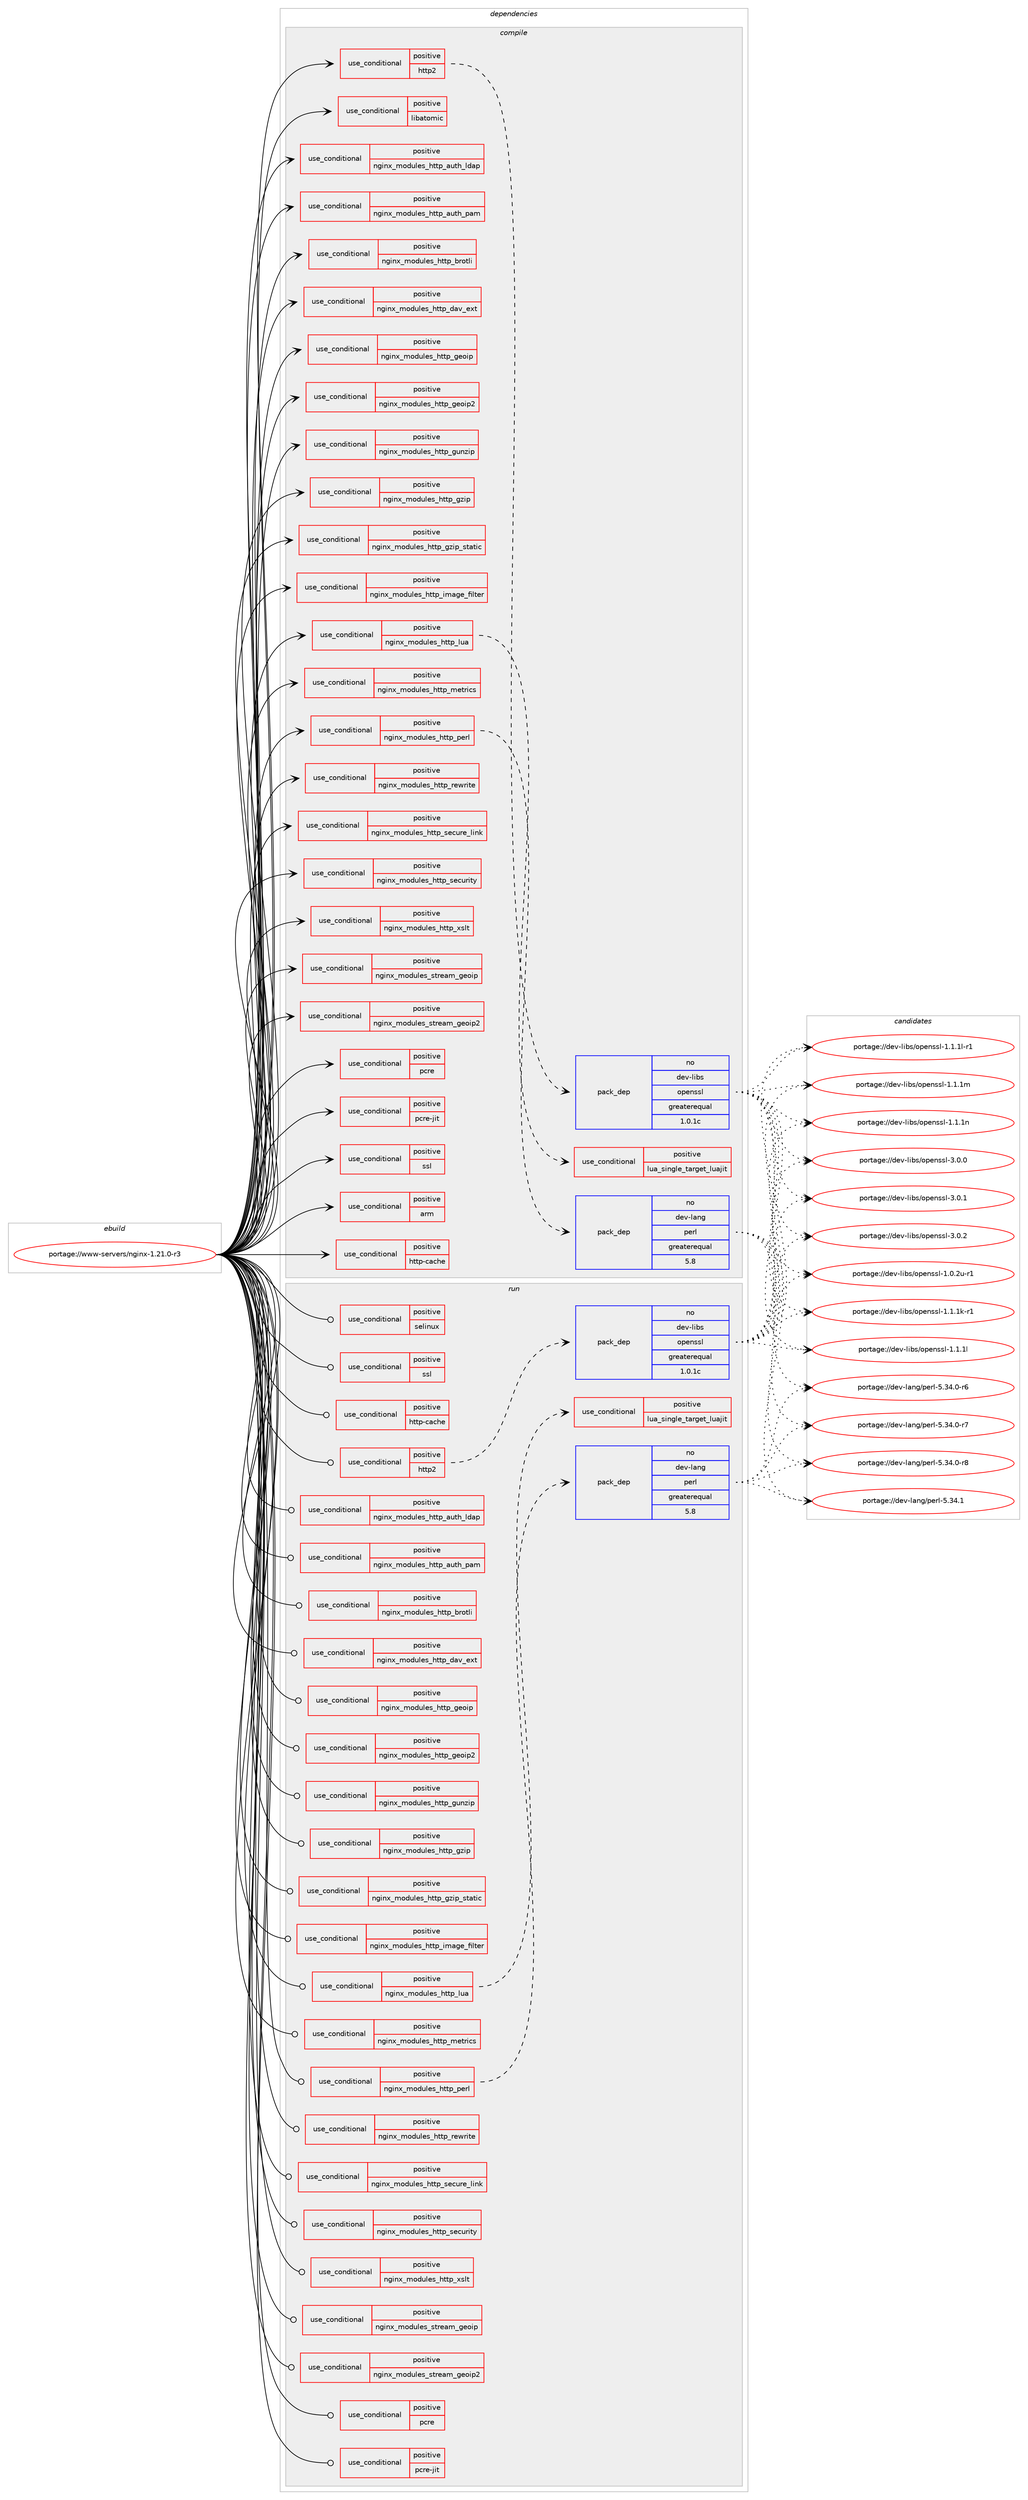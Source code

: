 digraph prolog {

# *************
# Graph options
# *************

newrank=true;
concentrate=true;
compound=true;
graph [rankdir=LR,fontname=Helvetica,fontsize=10,ranksep=1.5];#, ranksep=2.5, nodesep=0.2];
edge  [arrowhead=vee];
node  [fontname=Helvetica,fontsize=10];

# **********
# The ebuild
# **********

subgraph cluster_leftcol {
color=gray;
label=<<i>ebuild</i>>;
id [label="portage://www-servers/nginx-1.21.0-r3", color=red, width=4, href="../www-servers/nginx-1.21.0-r3.svg"];
}

# ****************
# The dependencies
# ****************

subgraph cluster_midcol {
color=gray;
label=<<i>dependencies</i>>;
subgraph cluster_compile {
fillcolor="#eeeeee";
style=filled;
label=<<i>compile</i>>;
subgraph cond2100 {
dependency5575 [label=<<TABLE BORDER="0" CELLBORDER="1" CELLSPACING="0" CELLPADDING="4"><TR><TD ROWSPAN="3" CELLPADDING="10">use_conditional</TD></TR><TR><TD>positive</TD></TR><TR><TD>arm</TD></TR></TABLE>>, shape=none, color=red];
# *** BEGIN UNKNOWN DEPENDENCY TYPE (TODO) ***
# dependency5575 -> package_dependency(portage://www-servers/nginx-1.21.0-r3,install,no,dev-libs,libatomic_ops,none,[,,],[],[])
# *** END UNKNOWN DEPENDENCY TYPE (TODO) ***

}
id:e -> dependency5575:w [weight=20,style="solid",arrowhead="vee"];
subgraph cond2101 {
dependency5576 [label=<<TABLE BORDER="0" CELLBORDER="1" CELLSPACING="0" CELLPADDING="4"><TR><TD ROWSPAN="3" CELLPADDING="10">use_conditional</TD></TR><TR><TD>positive</TD></TR><TR><TD>http-cache</TD></TR></TABLE>>, shape=none, color=red];
# *** BEGIN UNKNOWN DEPENDENCY TYPE (TODO) ***
# dependency5576 -> package_dependency(portage://www-servers/nginx-1.21.0-r3,install,no,dev-libs,openssl,none,[,,],[slot(0),equal],[])
# *** END UNKNOWN DEPENDENCY TYPE (TODO) ***

}
id:e -> dependency5576:w [weight=20,style="solid",arrowhead="vee"];
subgraph cond2102 {
dependency5577 [label=<<TABLE BORDER="0" CELLBORDER="1" CELLSPACING="0" CELLPADDING="4"><TR><TD ROWSPAN="3" CELLPADDING="10">use_conditional</TD></TR><TR><TD>positive</TD></TR><TR><TD>http2</TD></TR></TABLE>>, shape=none, color=red];
subgraph pack3447 {
dependency5578 [label=<<TABLE BORDER="0" CELLBORDER="1" CELLSPACING="0" CELLPADDING="4" WIDTH="220"><TR><TD ROWSPAN="6" CELLPADDING="30">pack_dep</TD></TR><TR><TD WIDTH="110">no</TD></TR><TR><TD>dev-libs</TD></TR><TR><TD>openssl</TD></TR><TR><TD>greaterequal</TD></TR><TR><TD>1.0.1c</TD></TR></TABLE>>, shape=none, color=blue];
}
dependency5577:e -> dependency5578:w [weight=20,style="dashed",arrowhead="vee"];
}
id:e -> dependency5577:w [weight=20,style="solid",arrowhead="vee"];
subgraph cond2103 {
dependency5579 [label=<<TABLE BORDER="0" CELLBORDER="1" CELLSPACING="0" CELLPADDING="4"><TR><TD ROWSPAN="3" CELLPADDING="10">use_conditional</TD></TR><TR><TD>positive</TD></TR><TR><TD>libatomic</TD></TR></TABLE>>, shape=none, color=red];
# *** BEGIN UNKNOWN DEPENDENCY TYPE (TODO) ***
# dependency5579 -> package_dependency(portage://www-servers/nginx-1.21.0-r3,install,no,dev-libs,libatomic_ops,none,[,,],[],[])
# *** END UNKNOWN DEPENDENCY TYPE (TODO) ***

}
id:e -> dependency5579:w [weight=20,style="solid",arrowhead="vee"];
subgraph cond2104 {
dependency5580 [label=<<TABLE BORDER="0" CELLBORDER="1" CELLSPACING="0" CELLPADDING="4"><TR><TD ROWSPAN="3" CELLPADDING="10">use_conditional</TD></TR><TR><TD>positive</TD></TR><TR><TD>nginx_modules_http_auth_ldap</TD></TR></TABLE>>, shape=none, color=red];
# *** BEGIN UNKNOWN DEPENDENCY TYPE (TODO) ***
# dependency5580 -> package_dependency(portage://www-servers/nginx-1.21.0-r3,install,no,net-nds,openldap,none,[,,],any_same_slot,[use(optenable(ssl),none)])
# *** END UNKNOWN DEPENDENCY TYPE (TODO) ***

}
id:e -> dependency5580:w [weight=20,style="solid",arrowhead="vee"];
subgraph cond2105 {
dependency5581 [label=<<TABLE BORDER="0" CELLBORDER="1" CELLSPACING="0" CELLPADDING="4"><TR><TD ROWSPAN="3" CELLPADDING="10">use_conditional</TD></TR><TR><TD>positive</TD></TR><TR><TD>nginx_modules_http_auth_pam</TD></TR></TABLE>>, shape=none, color=red];
# *** BEGIN UNKNOWN DEPENDENCY TYPE (TODO) ***
# dependency5581 -> package_dependency(portage://www-servers/nginx-1.21.0-r3,install,no,sys-libs,pam,none,[,,],[],[])
# *** END UNKNOWN DEPENDENCY TYPE (TODO) ***

}
id:e -> dependency5581:w [weight=20,style="solid",arrowhead="vee"];
subgraph cond2106 {
dependency5582 [label=<<TABLE BORDER="0" CELLBORDER="1" CELLSPACING="0" CELLPADDING="4"><TR><TD ROWSPAN="3" CELLPADDING="10">use_conditional</TD></TR><TR><TD>positive</TD></TR><TR><TD>nginx_modules_http_brotli</TD></TR></TABLE>>, shape=none, color=red];
# *** BEGIN UNKNOWN DEPENDENCY TYPE (TODO) ***
# dependency5582 -> package_dependency(portage://www-servers/nginx-1.21.0-r3,install,no,app-arch,brotli,none,[,,],any_same_slot,[])
# *** END UNKNOWN DEPENDENCY TYPE (TODO) ***

}
id:e -> dependency5582:w [weight=20,style="solid",arrowhead="vee"];
subgraph cond2107 {
dependency5583 [label=<<TABLE BORDER="0" CELLBORDER="1" CELLSPACING="0" CELLPADDING="4"><TR><TD ROWSPAN="3" CELLPADDING="10">use_conditional</TD></TR><TR><TD>positive</TD></TR><TR><TD>nginx_modules_http_dav_ext</TD></TR></TABLE>>, shape=none, color=red];
# *** BEGIN UNKNOWN DEPENDENCY TYPE (TODO) ***
# dependency5583 -> package_dependency(portage://www-servers/nginx-1.21.0-r3,install,no,dev-libs,libxml2,none,[,,],[],[])
# *** END UNKNOWN DEPENDENCY TYPE (TODO) ***

}
id:e -> dependency5583:w [weight=20,style="solid",arrowhead="vee"];
subgraph cond2108 {
dependency5584 [label=<<TABLE BORDER="0" CELLBORDER="1" CELLSPACING="0" CELLPADDING="4"><TR><TD ROWSPAN="3" CELLPADDING="10">use_conditional</TD></TR><TR><TD>positive</TD></TR><TR><TD>nginx_modules_http_geoip</TD></TR></TABLE>>, shape=none, color=red];
# *** BEGIN UNKNOWN DEPENDENCY TYPE (TODO) ***
# dependency5584 -> package_dependency(portage://www-servers/nginx-1.21.0-r3,install,no,dev-libs,geoip,none,[,,],[],[])
# *** END UNKNOWN DEPENDENCY TYPE (TODO) ***

}
id:e -> dependency5584:w [weight=20,style="solid",arrowhead="vee"];
subgraph cond2109 {
dependency5585 [label=<<TABLE BORDER="0" CELLBORDER="1" CELLSPACING="0" CELLPADDING="4"><TR><TD ROWSPAN="3" CELLPADDING="10">use_conditional</TD></TR><TR><TD>positive</TD></TR><TR><TD>nginx_modules_http_geoip2</TD></TR></TABLE>>, shape=none, color=red];
# *** BEGIN UNKNOWN DEPENDENCY TYPE (TODO) ***
# dependency5585 -> package_dependency(portage://www-servers/nginx-1.21.0-r3,install,no,dev-libs,libmaxminddb,none,[,,],any_same_slot,[])
# *** END UNKNOWN DEPENDENCY TYPE (TODO) ***

}
id:e -> dependency5585:w [weight=20,style="solid",arrowhead="vee"];
subgraph cond2110 {
dependency5586 [label=<<TABLE BORDER="0" CELLBORDER="1" CELLSPACING="0" CELLPADDING="4"><TR><TD ROWSPAN="3" CELLPADDING="10">use_conditional</TD></TR><TR><TD>positive</TD></TR><TR><TD>nginx_modules_http_gunzip</TD></TR></TABLE>>, shape=none, color=red];
# *** BEGIN UNKNOWN DEPENDENCY TYPE (TODO) ***
# dependency5586 -> package_dependency(portage://www-servers/nginx-1.21.0-r3,install,no,sys-libs,zlib,none,[,,],[],[])
# *** END UNKNOWN DEPENDENCY TYPE (TODO) ***

}
id:e -> dependency5586:w [weight=20,style="solid",arrowhead="vee"];
subgraph cond2111 {
dependency5587 [label=<<TABLE BORDER="0" CELLBORDER="1" CELLSPACING="0" CELLPADDING="4"><TR><TD ROWSPAN="3" CELLPADDING="10">use_conditional</TD></TR><TR><TD>positive</TD></TR><TR><TD>nginx_modules_http_gzip</TD></TR></TABLE>>, shape=none, color=red];
# *** BEGIN UNKNOWN DEPENDENCY TYPE (TODO) ***
# dependency5587 -> package_dependency(portage://www-servers/nginx-1.21.0-r3,install,no,sys-libs,zlib,none,[,,],[],[])
# *** END UNKNOWN DEPENDENCY TYPE (TODO) ***

}
id:e -> dependency5587:w [weight=20,style="solid",arrowhead="vee"];
subgraph cond2112 {
dependency5588 [label=<<TABLE BORDER="0" CELLBORDER="1" CELLSPACING="0" CELLPADDING="4"><TR><TD ROWSPAN="3" CELLPADDING="10">use_conditional</TD></TR><TR><TD>positive</TD></TR><TR><TD>nginx_modules_http_gzip_static</TD></TR></TABLE>>, shape=none, color=red];
# *** BEGIN UNKNOWN DEPENDENCY TYPE (TODO) ***
# dependency5588 -> package_dependency(portage://www-servers/nginx-1.21.0-r3,install,no,sys-libs,zlib,none,[,,],[],[])
# *** END UNKNOWN DEPENDENCY TYPE (TODO) ***

}
id:e -> dependency5588:w [weight=20,style="solid",arrowhead="vee"];
subgraph cond2113 {
dependency5589 [label=<<TABLE BORDER="0" CELLBORDER="1" CELLSPACING="0" CELLPADDING="4"><TR><TD ROWSPAN="3" CELLPADDING="10">use_conditional</TD></TR><TR><TD>positive</TD></TR><TR><TD>nginx_modules_http_image_filter</TD></TR></TABLE>>, shape=none, color=red];
# *** BEGIN UNKNOWN DEPENDENCY TYPE (TODO) ***
# dependency5589 -> package_dependency(portage://www-servers/nginx-1.21.0-r3,install,no,media-libs,gd,none,[,,],any_same_slot,[use(enable(jpeg),none),use(enable(png),none)])
# *** END UNKNOWN DEPENDENCY TYPE (TODO) ***

}
id:e -> dependency5589:w [weight=20,style="solid",arrowhead="vee"];
subgraph cond2114 {
dependency5590 [label=<<TABLE BORDER="0" CELLBORDER="1" CELLSPACING="0" CELLPADDING="4"><TR><TD ROWSPAN="3" CELLPADDING="10">use_conditional</TD></TR><TR><TD>positive</TD></TR><TR><TD>nginx_modules_http_lua</TD></TR></TABLE>>, shape=none, color=red];
subgraph cond2115 {
dependency5591 [label=<<TABLE BORDER="0" CELLBORDER="1" CELLSPACING="0" CELLPADDING="4"><TR><TD ROWSPAN="3" CELLPADDING="10">use_conditional</TD></TR><TR><TD>positive</TD></TR><TR><TD>lua_single_target_luajit</TD></TR></TABLE>>, shape=none, color=red];
# *** BEGIN UNKNOWN DEPENDENCY TYPE (TODO) ***
# dependency5591 -> package_dependency(portage://www-servers/nginx-1.21.0-r3,install,no,dev-lang,luajit,none,[,,],any_same_slot,[])
# *** END UNKNOWN DEPENDENCY TYPE (TODO) ***

}
dependency5590:e -> dependency5591:w [weight=20,style="dashed",arrowhead="vee"];
}
id:e -> dependency5590:w [weight=20,style="solid",arrowhead="vee"];
subgraph cond2116 {
dependency5592 [label=<<TABLE BORDER="0" CELLBORDER="1" CELLSPACING="0" CELLPADDING="4"><TR><TD ROWSPAN="3" CELLPADDING="10">use_conditional</TD></TR><TR><TD>positive</TD></TR><TR><TD>nginx_modules_http_metrics</TD></TR></TABLE>>, shape=none, color=red];
# *** BEGIN UNKNOWN DEPENDENCY TYPE (TODO) ***
# dependency5592 -> package_dependency(portage://www-servers/nginx-1.21.0-r3,install,no,dev-libs,yajl,none,[,,],any_same_slot,[])
# *** END UNKNOWN DEPENDENCY TYPE (TODO) ***

}
id:e -> dependency5592:w [weight=20,style="solid",arrowhead="vee"];
subgraph cond2117 {
dependency5593 [label=<<TABLE BORDER="0" CELLBORDER="1" CELLSPACING="0" CELLPADDING="4"><TR><TD ROWSPAN="3" CELLPADDING="10">use_conditional</TD></TR><TR><TD>positive</TD></TR><TR><TD>nginx_modules_http_perl</TD></TR></TABLE>>, shape=none, color=red];
subgraph pack3448 {
dependency5594 [label=<<TABLE BORDER="0" CELLBORDER="1" CELLSPACING="0" CELLPADDING="4" WIDTH="220"><TR><TD ROWSPAN="6" CELLPADDING="30">pack_dep</TD></TR><TR><TD WIDTH="110">no</TD></TR><TR><TD>dev-lang</TD></TR><TR><TD>perl</TD></TR><TR><TD>greaterequal</TD></TR><TR><TD>5.8</TD></TR></TABLE>>, shape=none, color=blue];
}
dependency5593:e -> dependency5594:w [weight=20,style="dashed",arrowhead="vee"];
}
id:e -> dependency5593:w [weight=20,style="solid",arrowhead="vee"];
subgraph cond2118 {
dependency5595 [label=<<TABLE BORDER="0" CELLBORDER="1" CELLSPACING="0" CELLPADDING="4"><TR><TD ROWSPAN="3" CELLPADDING="10">use_conditional</TD></TR><TR><TD>positive</TD></TR><TR><TD>nginx_modules_http_rewrite</TD></TR></TABLE>>, shape=none, color=red];
# *** BEGIN UNKNOWN DEPENDENCY TYPE (TODO) ***
# dependency5595 -> package_dependency(portage://www-servers/nginx-1.21.0-r3,install,no,dev-libs,libpcre,none,[,,],any_same_slot,[])
# *** END UNKNOWN DEPENDENCY TYPE (TODO) ***

}
id:e -> dependency5595:w [weight=20,style="solid",arrowhead="vee"];
subgraph cond2119 {
dependency5596 [label=<<TABLE BORDER="0" CELLBORDER="1" CELLSPACING="0" CELLPADDING="4"><TR><TD ROWSPAN="3" CELLPADDING="10">use_conditional</TD></TR><TR><TD>positive</TD></TR><TR><TD>nginx_modules_http_secure_link</TD></TR></TABLE>>, shape=none, color=red];
# *** BEGIN UNKNOWN DEPENDENCY TYPE (TODO) ***
# dependency5596 -> package_dependency(portage://www-servers/nginx-1.21.0-r3,install,no,dev-libs,openssl,none,[,,],[slot(0),equal],[])
# *** END UNKNOWN DEPENDENCY TYPE (TODO) ***

}
id:e -> dependency5596:w [weight=20,style="solid",arrowhead="vee"];
subgraph cond2120 {
dependency5597 [label=<<TABLE BORDER="0" CELLBORDER="1" CELLSPACING="0" CELLPADDING="4"><TR><TD ROWSPAN="3" CELLPADDING="10">use_conditional</TD></TR><TR><TD>positive</TD></TR><TR><TD>nginx_modules_http_security</TD></TR></TABLE>>, shape=none, color=red];
# *** BEGIN UNKNOWN DEPENDENCY TYPE (TODO) ***
# dependency5597 -> package_dependency(portage://www-servers/nginx-1.21.0-r3,install,no,dev-libs,apr,none,[,,],any_same_slot,[])
# *** END UNKNOWN DEPENDENCY TYPE (TODO) ***

# *** BEGIN UNKNOWN DEPENDENCY TYPE (TODO) ***
# dependency5597 -> package_dependency(portage://www-servers/nginx-1.21.0-r3,install,no,dev-libs,apr-util,none,[,,],any_same_slot,[])
# *** END UNKNOWN DEPENDENCY TYPE (TODO) ***

# *** BEGIN UNKNOWN DEPENDENCY TYPE (TODO) ***
# dependency5597 -> package_dependency(portage://www-servers/nginx-1.21.0-r3,install,no,dev-libs,libxml2,none,[,,],any_same_slot,[])
# *** END UNKNOWN DEPENDENCY TYPE (TODO) ***

# *** BEGIN UNKNOWN DEPENDENCY TYPE (TODO) ***
# dependency5597 -> package_dependency(portage://www-servers/nginx-1.21.0-r3,install,no,net-misc,curl,none,[,,],[],[])
# *** END UNKNOWN DEPENDENCY TYPE (TODO) ***

# *** BEGIN UNKNOWN DEPENDENCY TYPE (TODO) ***
# dependency5597 -> package_dependency(portage://www-servers/nginx-1.21.0-r3,install,no,www-servers,apache,none,[,,],[],[])
# *** END UNKNOWN DEPENDENCY TYPE (TODO) ***

}
id:e -> dependency5597:w [weight=20,style="solid",arrowhead="vee"];
subgraph cond2121 {
dependency5598 [label=<<TABLE BORDER="0" CELLBORDER="1" CELLSPACING="0" CELLPADDING="4"><TR><TD ROWSPAN="3" CELLPADDING="10">use_conditional</TD></TR><TR><TD>positive</TD></TR><TR><TD>nginx_modules_http_xslt</TD></TR></TABLE>>, shape=none, color=red];
# *** BEGIN UNKNOWN DEPENDENCY TYPE (TODO) ***
# dependency5598 -> package_dependency(portage://www-servers/nginx-1.21.0-r3,install,no,dev-libs,libxml2,none,[,,],any_same_slot,[])
# *** END UNKNOWN DEPENDENCY TYPE (TODO) ***

# *** BEGIN UNKNOWN DEPENDENCY TYPE (TODO) ***
# dependency5598 -> package_dependency(portage://www-servers/nginx-1.21.0-r3,install,no,dev-libs,libxslt,none,[,,],[],[])
# *** END UNKNOWN DEPENDENCY TYPE (TODO) ***

}
id:e -> dependency5598:w [weight=20,style="solid",arrowhead="vee"];
subgraph cond2122 {
dependency5599 [label=<<TABLE BORDER="0" CELLBORDER="1" CELLSPACING="0" CELLPADDING="4"><TR><TD ROWSPAN="3" CELLPADDING="10">use_conditional</TD></TR><TR><TD>positive</TD></TR><TR><TD>nginx_modules_stream_geoip</TD></TR></TABLE>>, shape=none, color=red];
# *** BEGIN UNKNOWN DEPENDENCY TYPE (TODO) ***
# dependency5599 -> package_dependency(portage://www-servers/nginx-1.21.0-r3,install,no,dev-libs,geoip,none,[,,],[],[])
# *** END UNKNOWN DEPENDENCY TYPE (TODO) ***

}
id:e -> dependency5599:w [weight=20,style="solid",arrowhead="vee"];
subgraph cond2123 {
dependency5600 [label=<<TABLE BORDER="0" CELLBORDER="1" CELLSPACING="0" CELLPADDING="4"><TR><TD ROWSPAN="3" CELLPADDING="10">use_conditional</TD></TR><TR><TD>positive</TD></TR><TR><TD>nginx_modules_stream_geoip2</TD></TR></TABLE>>, shape=none, color=red];
# *** BEGIN UNKNOWN DEPENDENCY TYPE (TODO) ***
# dependency5600 -> package_dependency(portage://www-servers/nginx-1.21.0-r3,install,no,dev-libs,libmaxminddb,none,[,,],any_same_slot,[])
# *** END UNKNOWN DEPENDENCY TYPE (TODO) ***

}
id:e -> dependency5600:w [weight=20,style="solid",arrowhead="vee"];
subgraph cond2124 {
dependency5601 [label=<<TABLE BORDER="0" CELLBORDER="1" CELLSPACING="0" CELLPADDING="4"><TR><TD ROWSPAN="3" CELLPADDING="10">use_conditional</TD></TR><TR><TD>positive</TD></TR><TR><TD>pcre</TD></TR></TABLE>>, shape=none, color=red];
# *** BEGIN UNKNOWN DEPENDENCY TYPE (TODO) ***
# dependency5601 -> package_dependency(portage://www-servers/nginx-1.21.0-r3,install,no,dev-libs,libpcre,none,[,,],any_same_slot,[])
# *** END UNKNOWN DEPENDENCY TYPE (TODO) ***

}
id:e -> dependency5601:w [weight=20,style="solid",arrowhead="vee"];
subgraph cond2125 {
dependency5602 [label=<<TABLE BORDER="0" CELLBORDER="1" CELLSPACING="0" CELLPADDING="4"><TR><TD ROWSPAN="3" CELLPADDING="10">use_conditional</TD></TR><TR><TD>positive</TD></TR><TR><TD>pcre-jit</TD></TR></TABLE>>, shape=none, color=red];
# *** BEGIN UNKNOWN DEPENDENCY TYPE (TODO) ***
# dependency5602 -> package_dependency(portage://www-servers/nginx-1.21.0-r3,install,no,dev-libs,libpcre,none,[,,],any_same_slot,[use(enable(jit),none)])
# *** END UNKNOWN DEPENDENCY TYPE (TODO) ***

}
id:e -> dependency5602:w [weight=20,style="solid",arrowhead="vee"];
subgraph cond2126 {
dependency5603 [label=<<TABLE BORDER="0" CELLBORDER="1" CELLSPACING="0" CELLPADDING="4"><TR><TD ROWSPAN="3" CELLPADDING="10">use_conditional</TD></TR><TR><TD>positive</TD></TR><TR><TD>ssl</TD></TR></TABLE>>, shape=none, color=red];
# *** BEGIN UNKNOWN DEPENDENCY TYPE (TODO) ***
# dependency5603 -> package_dependency(portage://www-servers/nginx-1.21.0-r3,install,no,dev-libs,openssl,none,[,,],[slot(0),equal],[])
# *** END UNKNOWN DEPENDENCY TYPE (TODO) ***

}
id:e -> dependency5603:w [weight=20,style="solid",arrowhead="vee"];
# *** BEGIN UNKNOWN DEPENDENCY TYPE (TODO) ***
# id -> package_dependency(portage://www-servers/nginx-1.21.0-r3,install,no,virtual,libcrypt,none,[,,],any_same_slot,[])
# *** END UNKNOWN DEPENDENCY TYPE (TODO) ***

}
subgraph cluster_compileandrun {
fillcolor="#eeeeee";
style=filled;
label=<<i>compile and run</i>>;
}
subgraph cluster_run {
fillcolor="#eeeeee";
style=filled;
label=<<i>run</i>>;
subgraph cond2127 {
dependency5604 [label=<<TABLE BORDER="0" CELLBORDER="1" CELLSPACING="0" CELLPADDING="4"><TR><TD ROWSPAN="3" CELLPADDING="10">use_conditional</TD></TR><TR><TD>positive</TD></TR><TR><TD>http-cache</TD></TR></TABLE>>, shape=none, color=red];
# *** BEGIN UNKNOWN DEPENDENCY TYPE (TODO) ***
# dependency5604 -> package_dependency(portage://www-servers/nginx-1.21.0-r3,run,no,dev-libs,openssl,none,[,,],[slot(0),equal],[])
# *** END UNKNOWN DEPENDENCY TYPE (TODO) ***

}
id:e -> dependency5604:w [weight=20,style="solid",arrowhead="odot"];
subgraph cond2128 {
dependency5605 [label=<<TABLE BORDER="0" CELLBORDER="1" CELLSPACING="0" CELLPADDING="4"><TR><TD ROWSPAN="3" CELLPADDING="10">use_conditional</TD></TR><TR><TD>positive</TD></TR><TR><TD>http2</TD></TR></TABLE>>, shape=none, color=red];
subgraph pack3449 {
dependency5606 [label=<<TABLE BORDER="0" CELLBORDER="1" CELLSPACING="0" CELLPADDING="4" WIDTH="220"><TR><TD ROWSPAN="6" CELLPADDING="30">pack_dep</TD></TR><TR><TD WIDTH="110">no</TD></TR><TR><TD>dev-libs</TD></TR><TR><TD>openssl</TD></TR><TR><TD>greaterequal</TD></TR><TR><TD>1.0.1c</TD></TR></TABLE>>, shape=none, color=blue];
}
dependency5605:e -> dependency5606:w [weight=20,style="dashed",arrowhead="vee"];
}
id:e -> dependency5605:w [weight=20,style="solid",arrowhead="odot"];
subgraph cond2129 {
dependency5607 [label=<<TABLE BORDER="0" CELLBORDER="1" CELLSPACING="0" CELLPADDING="4"><TR><TD ROWSPAN="3" CELLPADDING="10">use_conditional</TD></TR><TR><TD>positive</TD></TR><TR><TD>nginx_modules_http_auth_ldap</TD></TR></TABLE>>, shape=none, color=red];
# *** BEGIN UNKNOWN DEPENDENCY TYPE (TODO) ***
# dependency5607 -> package_dependency(portage://www-servers/nginx-1.21.0-r3,run,no,net-nds,openldap,none,[,,],any_same_slot,[use(optenable(ssl),none)])
# *** END UNKNOWN DEPENDENCY TYPE (TODO) ***

}
id:e -> dependency5607:w [weight=20,style="solid",arrowhead="odot"];
subgraph cond2130 {
dependency5608 [label=<<TABLE BORDER="0" CELLBORDER="1" CELLSPACING="0" CELLPADDING="4"><TR><TD ROWSPAN="3" CELLPADDING="10">use_conditional</TD></TR><TR><TD>positive</TD></TR><TR><TD>nginx_modules_http_auth_pam</TD></TR></TABLE>>, shape=none, color=red];
# *** BEGIN UNKNOWN DEPENDENCY TYPE (TODO) ***
# dependency5608 -> package_dependency(portage://www-servers/nginx-1.21.0-r3,run,no,sys-libs,pam,none,[,,],[],[])
# *** END UNKNOWN DEPENDENCY TYPE (TODO) ***

}
id:e -> dependency5608:w [weight=20,style="solid",arrowhead="odot"];
subgraph cond2131 {
dependency5609 [label=<<TABLE BORDER="0" CELLBORDER="1" CELLSPACING="0" CELLPADDING="4"><TR><TD ROWSPAN="3" CELLPADDING="10">use_conditional</TD></TR><TR><TD>positive</TD></TR><TR><TD>nginx_modules_http_brotli</TD></TR></TABLE>>, shape=none, color=red];
# *** BEGIN UNKNOWN DEPENDENCY TYPE (TODO) ***
# dependency5609 -> package_dependency(portage://www-servers/nginx-1.21.0-r3,run,no,app-arch,brotli,none,[,,],any_same_slot,[])
# *** END UNKNOWN DEPENDENCY TYPE (TODO) ***

}
id:e -> dependency5609:w [weight=20,style="solid",arrowhead="odot"];
subgraph cond2132 {
dependency5610 [label=<<TABLE BORDER="0" CELLBORDER="1" CELLSPACING="0" CELLPADDING="4"><TR><TD ROWSPAN="3" CELLPADDING="10">use_conditional</TD></TR><TR><TD>positive</TD></TR><TR><TD>nginx_modules_http_dav_ext</TD></TR></TABLE>>, shape=none, color=red];
# *** BEGIN UNKNOWN DEPENDENCY TYPE (TODO) ***
# dependency5610 -> package_dependency(portage://www-servers/nginx-1.21.0-r3,run,no,dev-libs,libxml2,none,[,,],[],[])
# *** END UNKNOWN DEPENDENCY TYPE (TODO) ***

}
id:e -> dependency5610:w [weight=20,style="solid",arrowhead="odot"];
subgraph cond2133 {
dependency5611 [label=<<TABLE BORDER="0" CELLBORDER="1" CELLSPACING="0" CELLPADDING="4"><TR><TD ROWSPAN="3" CELLPADDING="10">use_conditional</TD></TR><TR><TD>positive</TD></TR><TR><TD>nginx_modules_http_geoip</TD></TR></TABLE>>, shape=none, color=red];
# *** BEGIN UNKNOWN DEPENDENCY TYPE (TODO) ***
# dependency5611 -> package_dependency(portage://www-servers/nginx-1.21.0-r3,run,no,dev-libs,geoip,none,[,,],[],[])
# *** END UNKNOWN DEPENDENCY TYPE (TODO) ***

}
id:e -> dependency5611:w [weight=20,style="solid",arrowhead="odot"];
subgraph cond2134 {
dependency5612 [label=<<TABLE BORDER="0" CELLBORDER="1" CELLSPACING="0" CELLPADDING="4"><TR><TD ROWSPAN="3" CELLPADDING="10">use_conditional</TD></TR><TR><TD>positive</TD></TR><TR><TD>nginx_modules_http_geoip2</TD></TR></TABLE>>, shape=none, color=red];
# *** BEGIN UNKNOWN DEPENDENCY TYPE (TODO) ***
# dependency5612 -> package_dependency(portage://www-servers/nginx-1.21.0-r3,run,no,dev-libs,libmaxminddb,none,[,,],any_same_slot,[])
# *** END UNKNOWN DEPENDENCY TYPE (TODO) ***

}
id:e -> dependency5612:w [weight=20,style="solid",arrowhead="odot"];
subgraph cond2135 {
dependency5613 [label=<<TABLE BORDER="0" CELLBORDER="1" CELLSPACING="0" CELLPADDING="4"><TR><TD ROWSPAN="3" CELLPADDING="10">use_conditional</TD></TR><TR><TD>positive</TD></TR><TR><TD>nginx_modules_http_gunzip</TD></TR></TABLE>>, shape=none, color=red];
# *** BEGIN UNKNOWN DEPENDENCY TYPE (TODO) ***
# dependency5613 -> package_dependency(portage://www-servers/nginx-1.21.0-r3,run,no,sys-libs,zlib,none,[,,],[],[])
# *** END UNKNOWN DEPENDENCY TYPE (TODO) ***

}
id:e -> dependency5613:w [weight=20,style="solid",arrowhead="odot"];
subgraph cond2136 {
dependency5614 [label=<<TABLE BORDER="0" CELLBORDER="1" CELLSPACING="0" CELLPADDING="4"><TR><TD ROWSPAN="3" CELLPADDING="10">use_conditional</TD></TR><TR><TD>positive</TD></TR><TR><TD>nginx_modules_http_gzip</TD></TR></TABLE>>, shape=none, color=red];
# *** BEGIN UNKNOWN DEPENDENCY TYPE (TODO) ***
# dependency5614 -> package_dependency(portage://www-servers/nginx-1.21.0-r3,run,no,sys-libs,zlib,none,[,,],[],[])
# *** END UNKNOWN DEPENDENCY TYPE (TODO) ***

}
id:e -> dependency5614:w [weight=20,style="solid",arrowhead="odot"];
subgraph cond2137 {
dependency5615 [label=<<TABLE BORDER="0" CELLBORDER="1" CELLSPACING="0" CELLPADDING="4"><TR><TD ROWSPAN="3" CELLPADDING="10">use_conditional</TD></TR><TR><TD>positive</TD></TR><TR><TD>nginx_modules_http_gzip_static</TD></TR></TABLE>>, shape=none, color=red];
# *** BEGIN UNKNOWN DEPENDENCY TYPE (TODO) ***
# dependency5615 -> package_dependency(portage://www-servers/nginx-1.21.0-r3,run,no,sys-libs,zlib,none,[,,],[],[])
# *** END UNKNOWN DEPENDENCY TYPE (TODO) ***

}
id:e -> dependency5615:w [weight=20,style="solid",arrowhead="odot"];
subgraph cond2138 {
dependency5616 [label=<<TABLE BORDER="0" CELLBORDER="1" CELLSPACING="0" CELLPADDING="4"><TR><TD ROWSPAN="3" CELLPADDING="10">use_conditional</TD></TR><TR><TD>positive</TD></TR><TR><TD>nginx_modules_http_image_filter</TD></TR></TABLE>>, shape=none, color=red];
# *** BEGIN UNKNOWN DEPENDENCY TYPE (TODO) ***
# dependency5616 -> package_dependency(portage://www-servers/nginx-1.21.0-r3,run,no,media-libs,gd,none,[,,],any_same_slot,[use(enable(jpeg),none),use(enable(png),none)])
# *** END UNKNOWN DEPENDENCY TYPE (TODO) ***

}
id:e -> dependency5616:w [weight=20,style="solid",arrowhead="odot"];
subgraph cond2139 {
dependency5617 [label=<<TABLE BORDER="0" CELLBORDER="1" CELLSPACING="0" CELLPADDING="4"><TR><TD ROWSPAN="3" CELLPADDING="10">use_conditional</TD></TR><TR><TD>positive</TD></TR><TR><TD>nginx_modules_http_lua</TD></TR></TABLE>>, shape=none, color=red];
subgraph cond2140 {
dependency5618 [label=<<TABLE BORDER="0" CELLBORDER="1" CELLSPACING="0" CELLPADDING="4"><TR><TD ROWSPAN="3" CELLPADDING="10">use_conditional</TD></TR><TR><TD>positive</TD></TR><TR><TD>lua_single_target_luajit</TD></TR></TABLE>>, shape=none, color=red];
# *** BEGIN UNKNOWN DEPENDENCY TYPE (TODO) ***
# dependency5618 -> package_dependency(portage://www-servers/nginx-1.21.0-r3,run,no,dev-lang,luajit,none,[,,],any_same_slot,[])
# *** END UNKNOWN DEPENDENCY TYPE (TODO) ***

}
dependency5617:e -> dependency5618:w [weight=20,style="dashed",arrowhead="vee"];
}
id:e -> dependency5617:w [weight=20,style="solid",arrowhead="odot"];
subgraph cond2141 {
dependency5619 [label=<<TABLE BORDER="0" CELLBORDER="1" CELLSPACING="0" CELLPADDING="4"><TR><TD ROWSPAN="3" CELLPADDING="10">use_conditional</TD></TR><TR><TD>positive</TD></TR><TR><TD>nginx_modules_http_metrics</TD></TR></TABLE>>, shape=none, color=red];
# *** BEGIN UNKNOWN DEPENDENCY TYPE (TODO) ***
# dependency5619 -> package_dependency(portage://www-servers/nginx-1.21.0-r3,run,no,dev-libs,yajl,none,[,,],any_same_slot,[])
# *** END UNKNOWN DEPENDENCY TYPE (TODO) ***

}
id:e -> dependency5619:w [weight=20,style="solid",arrowhead="odot"];
subgraph cond2142 {
dependency5620 [label=<<TABLE BORDER="0" CELLBORDER="1" CELLSPACING="0" CELLPADDING="4"><TR><TD ROWSPAN="3" CELLPADDING="10">use_conditional</TD></TR><TR><TD>positive</TD></TR><TR><TD>nginx_modules_http_perl</TD></TR></TABLE>>, shape=none, color=red];
subgraph pack3450 {
dependency5621 [label=<<TABLE BORDER="0" CELLBORDER="1" CELLSPACING="0" CELLPADDING="4" WIDTH="220"><TR><TD ROWSPAN="6" CELLPADDING="30">pack_dep</TD></TR><TR><TD WIDTH="110">no</TD></TR><TR><TD>dev-lang</TD></TR><TR><TD>perl</TD></TR><TR><TD>greaterequal</TD></TR><TR><TD>5.8</TD></TR></TABLE>>, shape=none, color=blue];
}
dependency5620:e -> dependency5621:w [weight=20,style="dashed",arrowhead="vee"];
}
id:e -> dependency5620:w [weight=20,style="solid",arrowhead="odot"];
subgraph cond2143 {
dependency5622 [label=<<TABLE BORDER="0" CELLBORDER="1" CELLSPACING="0" CELLPADDING="4"><TR><TD ROWSPAN="3" CELLPADDING="10">use_conditional</TD></TR><TR><TD>positive</TD></TR><TR><TD>nginx_modules_http_rewrite</TD></TR></TABLE>>, shape=none, color=red];
# *** BEGIN UNKNOWN DEPENDENCY TYPE (TODO) ***
# dependency5622 -> package_dependency(portage://www-servers/nginx-1.21.0-r3,run,no,dev-libs,libpcre,none,[,,],any_same_slot,[])
# *** END UNKNOWN DEPENDENCY TYPE (TODO) ***

}
id:e -> dependency5622:w [weight=20,style="solid",arrowhead="odot"];
subgraph cond2144 {
dependency5623 [label=<<TABLE BORDER="0" CELLBORDER="1" CELLSPACING="0" CELLPADDING="4"><TR><TD ROWSPAN="3" CELLPADDING="10">use_conditional</TD></TR><TR><TD>positive</TD></TR><TR><TD>nginx_modules_http_secure_link</TD></TR></TABLE>>, shape=none, color=red];
# *** BEGIN UNKNOWN DEPENDENCY TYPE (TODO) ***
# dependency5623 -> package_dependency(portage://www-servers/nginx-1.21.0-r3,run,no,dev-libs,openssl,none,[,,],[slot(0),equal],[])
# *** END UNKNOWN DEPENDENCY TYPE (TODO) ***

}
id:e -> dependency5623:w [weight=20,style="solid",arrowhead="odot"];
subgraph cond2145 {
dependency5624 [label=<<TABLE BORDER="0" CELLBORDER="1" CELLSPACING="0" CELLPADDING="4"><TR><TD ROWSPAN="3" CELLPADDING="10">use_conditional</TD></TR><TR><TD>positive</TD></TR><TR><TD>nginx_modules_http_security</TD></TR></TABLE>>, shape=none, color=red];
# *** BEGIN UNKNOWN DEPENDENCY TYPE (TODO) ***
# dependency5624 -> package_dependency(portage://www-servers/nginx-1.21.0-r3,run,no,dev-libs,apr,none,[,,],any_same_slot,[])
# *** END UNKNOWN DEPENDENCY TYPE (TODO) ***

# *** BEGIN UNKNOWN DEPENDENCY TYPE (TODO) ***
# dependency5624 -> package_dependency(portage://www-servers/nginx-1.21.0-r3,run,no,dev-libs,apr-util,none,[,,],any_same_slot,[])
# *** END UNKNOWN DEPENDENCY TYPE (TODO) ***

# *** BEGIN UNKNOWN DEPENDENCY TYPE (TODO) ***
# dependency5624 -> package_dependency(portage://www-servers/nginx-1.21.0-r3,run,no,dev-libs,libxml2,none,[,,],any_same_slot,[])
# *** END UNKNOWN DEPENDENCY TYPE (TODO) ***

# *** BEGIN UNKNOWN DEPENDENCY TYPE (TODO) ***
# dependency5624 -> package_dependency(portage://www-servers/nginx-1.21.0-r3,run,no,net-misc,curl,none,[,,],[],[])
# *** END UNKNOWN DEPENDENCY TYPE (TODO) ***

# *** BEGIN UNKNOWN DEPENDENCY TYPE (TODO) ***
# dependency5624 -> package_dependency(portage://www-servers/nginx-1.21.0-r3,run,no,www-servers,apache,none,[,,],[],[])
# *** END UNKNOWN DEPENDENCY TYPE (TODO) ***

}
id:e -> dependency5624:w [weight=20,style="solid",arrowhead="odot"];
subgraph cond2146 {
dependency5625 [label=<<TABLE BORDER="0" CELLBORDER="1" CELLSPACING="0" CELLPADDING="4"><TR><TD ROWSPAN="3" CELLPADDING="10">use_conditional</TD></TR><TR><TD>positive</TD></TR><TR><TD>nginx_modules_http_xslt</TD></TR></TABLE>>, shape=none, color=red];
# *** BEGIN UNKNOWN DEPENDENCY TYPE (TODO) ***
# dependency5625 -> package_dependency(portage://www-servers/nginx-1.21.0-r3,run,no,dev-libs,libxml2,none,[,,],any_same_slot,[])
# *** END UNKNOWN DEPENDENCY TYPE (TODO) ***

# *** BEGIN UNKNOWN DEPENDENCY TYPE (TODO) ***
# dependency5625 -> package_dependency(portage://www-servers/nginx-1.21.0-r3,run,no,dev-libs,libxslt,none,[,,],[],[])
# *** END UNKNOWN DEPENDENCY TYPE (TODO) ***

}
id:e -> dependency5625:w [weight=20,style="solid",arrowhead="odot"];
subgraph cond2147 {
dependency5626 [label=<<TABLE BORDER="0" CELLBORDER="1" CELLSPACING="0" CELLPADDING="4"><TR><TD ROWSPAN="3" CELLPADDING="10">use_conditional</TD></TR><TR><TD>positive</TD></TR><TR><TD>nginx_modules_stream_geoip</TD></TR></TABLE>>, shape=none, color=red];
# *** BEGIN UNKNOWN DEPENDENCY TYPE (TODO) ***
# dependency5626 -> package_dependency(portage://www-servers/nginx-1.21.0-r3,run,no,dev-libs,geoip,none,[,,],[],[])
# *** END UNKNOWN DEPENDENCY TYPE (TODO) ***

}
id:e -> dependency5626:w [weight=20,style="solid",arrowhead="odot"];
subgraph cond2148 {
dependency5627 [label=<<TABLE BORDER="0" CELLBORDER="1" CELLSPACING="0" CELLPADDING="4"><TR><TD ROWSPAN="3" CELLPADDING="10">use_conditional</TD></TR><TR><TD>positive</TD></TR><TR><TD>nginx_modules_stream_geoip2</TD></TR></TABLE>>, shape=none, color=red];
# *** BEGIN UNKNOWN DEPENDENCY TYPE (TODO) ***
# dependency5627 -> package_dependency(portage://www-servers/nginx-1.21.0-r3,run,no,dev-libs,libmaxminddb,none,[,,],any_same_slot,[])
# *** END UNKNOWN DEPENDENCY TYPE (TODO) ***

}
id:e -> dependency5627:w [weight=20,style="solid",arrowhead="odot"];
subgraph cond2149 {
dependency5628 [label=<<TABLE BORDER="0" CELLBORDER="1" CELLSPACING="0" CELLPADDING="4"><TR><TD ROWSPAN="3" CELLPADDING="10">use_conditional</TD></TR><TR><TD>positive</TD></TR><TR><TD>pcre</TD></TR></TABLE>>, shape=none, color=red];
# *** BEGIN UNKNOWN DEPENDENCY TYPE (TODO) ***
# dependency5628 -> package_dependency(portage://www-servers/nginx-1.21.0-r3,run,no,dev-libs,libpcre,none,[,,],any_same_slot,[])
# *** END UNKNOWN DEPENDENCY TYPE (TODO) ***

}
id:e -> dependency5628:w [weight=20,style="solid",arrowhead="odot"];
subgraph cond2150 {
dependency5629 [label=<<TABLE BORDER="0" CELLBORDER="1" CELLSPACING="0" CELLPADDING="4"><TR><TD ROWSPAN="3" CELLPADDING="10">use_conditional</TD></TR><TR><TD>positive</TD></TR><TR><TD>pcre-jit</TD></TR></TABLE>>, shape=none, color=red];
# *** BEGIN UNKNOWN DEPENDENCY TYPE (TODO) ***
# dependency5629 -> package_dependency(portage://www-servers/nginx-1.21.0-r3,run,no,dev-libs,libpcre,none,[,,],any_same_slot,[use(enable(jit),none)])
# *** END UNKNOWN DEPENDENCY TYPE (TODO) ***

}
id:e -> dependency5629:w [weight=20,style="solid",arrowhead="odot"];
subgraph cond2151 {
dependency5630 [label=<<TABLE BORDER="0" CELLBORDER="1" CELLSPACING="0" CELLPADDING="4"><TR><TD ROWSPAN="3" CELLPADDING="10">use_conditional</TD></TR><TR><TD>positive</TD></TR><TR><TD>selinux</TD></TR></TABLE>>, shape=none, color=red];
# *** BEGIN UNKNOWN DEPENDENCY TYPE (TODO) ***
# dependency5630 -> package_dependency(portage://www-servers/nginx-1.21.0-r3,run,no,sec-policy,selinux-nginx,none,[,,],[],[])
# *** END UNKNOWN DEPENDENCY TYPE (TODO) ***

}
id:e -> dependency5630:w [weight=20,style="solid",arrowhead="odot"];
subgraph cond2152 {
dependency5631 [label=<<TABLE BORDER="0" CELLBORDER="1" CELLSPACING="0" CELLPADDING="4"><TR><TD ROWSPAN="3" CELLPADDING="10">use_conditional</TD></TR><TR><TD>positive</TD></TR><TR><TD>ssl</TD></TR></TABLE>>, shape=none, color=red];
# *** BEGIN UNKNOWN DEPENDENCY TYPE (TODO) ***
# dependency5631 -> package_dependency(portage://www-servers/nginx-1.21.0-r3,run,no,dev-libs,openssl,none,[,,],[slot(0),equal],[])
# *** END UNKNOWN DEPENDENCY TYPE (TODO) ***

}
id:e -> dependency5631:w [weight=20,style="solid",arrowhead="odot"];
# *** BEGIN UNKNOWN DEPENDENCY TYPE (TODO) ***
# id -> package_dependency(portage://www-servers/nginx-1.21.0-r3,run,no,virtual,libcrypt,none,[,,],any_same_slot,[])
# *** END UNKNOWN DEPENDENCY TYPE (TODO) ***

# *** BEGIN UNKNOWN DEPENDENCY TYPE (TODO) ***
# id -> package_dependency(portage://www-servers/nginx-1.21.0-r3,run,weak,www-servers,nginx,none,[,,],[slot(0)],[])
# *** END UNKNOWN DEPENDENCY TYPE (TODO) ***

}
}

# **************
# The candidates
# **************

subgraph cluster_choices {
rank=same;
color=gray;
label=<<i>candidates</i>>;

subgraph choice3447 {
color=black;
nodesep=1;
choice1001011184510810598115471111121011101151151084549464846501174511449 [label="portage://dev-libs/openssl-1.0.2u-r1", color=red, width=4,href="../dev-libs/openssl-1.0.2u-r1.svg"];
choice1001011184510810598115471111121011101151151084549464946491074511449 [label="portage://dev-libs/openssl-1.1.1k-r1", color=red, width=4,href="../dev-libs/openssl-1.1.1k-r1.svg"];
choice100101118451081059811547111112101110115115108454946494649108 [label="portage://dev-libs/openssl-1.1.1l", color=red, width=4,href="../dev-libs/openssl-1.1.1l.svg"];
choice1001011184510810598115471111121011101151151084549464946491084511449 [label="portage://dev-libs/openssl-1.1.1l-r1", color=red, width=4,href="../dev-libs/openssl-1.1.1l-r1.svg"];
choice100101118451081059811547111112101110115115108454946494649109 [label="portage://dev-libs/openssl-1.1.1m", color=red, width=4,href="../dev-libs/openssl-1.1.1m.svg"];
choice100101118451081059811547111112101110115115108454946494649110 [label="portage://dev-libs/openssl-1.1.1n", color=red, width=4,href="../dev-libs/openssl-1.1.1n.svg"];
choice100101118451081059811547111112101110115115108455146484648 [label="portage://dev-libs/openssl-3.0.0", color=red, width=4,href="../dev-libs/openssl-3.0.0.svg"];
choice100101118451081059811547111112101110115115108455146484649 [label="portage://dev-libs/openssl-3.0.1", color=red, width=4,href="../dev-libs/openssl-3.0.1.svg"];
choice100101118451081059811547111112101110115115108455146484650 [label="portage://dev-libs/openssl-3.0.2", color=red, width=4,href="../dev-libs/openssl-3.0.2.svg"];
dependency5578:e -> choice1001011184510810598115471111121011101151151084549464846501174511449:w [style=dotted,weight="100"];
dependency5578:e -> choice1001011184510810598115471111121011101151151084549464946491074511449:w [style=dotted,weight="100"];
dependency5578:e -> choice100101118451081059811547111112101110115115108454946494649108:w [style=dotted,weight="100"];
dependency5578:e -> choice1001011184510810598115471111121011101151151084549464946491084511449:w [style=dotted,weight="100"];
dependency5578:e -> choice100101118451081059811547111112101110115115108454946494649109:w [style=dotted,weight="100"];
dependency5578:e -> choice100101118451081059811547111112101110115115108454946494649110:w [style=dotted,weight="100"];
dependency5578:e -> choice100101118451081059811547111112101110115115108455146484648:w [style=dotted,weight="100"];
dependency5578:e -> choice100101118451081059811547111112101110115115108455146484649:w [style=dotted,weight="100"];
dependency5578:e -> choice100101118451081059811547111112101110115115108455146484650:w [style=dotted,weight="100"];
}
subgraph choice3448 {
color=black;
nodesep=1;
choice100101118451089711010347112101114108455346515246484511454 [label="portage://dev-lang/perl-5.34.0-r6", color=red, width=4,href="../dev-lang/perl-5.34.0-r6.svg"];
choice100101118451089711010347112101114108455346515246484511455 [label="portage://dev-lang/perl-5.34.0-r7", color=red, width=4,href="../dev-lang/perl-5.34.0-r7.svg"];
choice100101118451089711010347112101114108455346515246484511456 [label="portage://dev-lang/perl-5.34.0-r8", color=red, width=4,href="../dev-lang/perl-5.34.0-r8.svg"];
choice10010111845108971101034711210111410845534651524649 [label="portage://dev-lang/perl-5.34.1", color=red, width=4,href="../dev-lang/perl-5.34.1.svg"];
dependency5594:e -> choice100101118451089711010347112101114108455346515246484511454:w [style=dotted,weight="100"];
dependency5594:e -> choice100101118451089711010347112101114108455346515246484511455:w [style=dotted,weight="100"];
dependency5594:e -> choice100101118451089711010347112101114108455346515246484511456:w [style=dotted,weight="100"];
dependency5594:e -> choice10010111845108971101034711210111410845534651524649:w [style=dotted,weight="100"];
}
subgraph choice3449 {
color=black;
nodesep=1;
choice1001011184510810598115471111121011101151151084549464846501174511449 [label="portage://dev-libs/openssl-1.0.2u-r1", color=red, width=4,href="../dev-libs/openssl-1.0.2u-r1.svg"];
choice1001011184510810598115471111121011101151151084549464946491074511449 [label="portage://dev-libs/openssl-1.1.1k-r1", color=red, width=4,href="../dev-libs/openssl-1.1.1k-r1.svg"];
choice100101118451081059811547111112101110115115108454946494649108 [label="portage://dev-libs/openssl-1.1.1l", color=red, width=4,href="../dev-libs/openssl-1.1.1l.svg"];
choice1001011184510810598115471111121011101151151084549464946491084511449 [label="portage://dev-libs/openssl-1.1.1l-r1", color=red, width=4,href="../dev-libs/openssl-1.1.1l-r1.svg"];
choice100101118451081059811547111112101110115115108454946494649109 [label="portage://dev-libs/openssl-1.1.1m", color=red, width=4,href="../dev-libs/openssl-1.1.1m.svg"];
choice100101118451081059811547111112101110115115108454946494649110 [label="portage://dev-libs/openssl-1.1.1n", color=red, width=4,href="../dev-libs/openssl-1.1.1n.svg"];
choice100101118451081059811547111112101110115115108455146484648 [label="portage://dev-libs/openssl-3.0.0", color=red, width=4,href="../dev-libs/openssl-3.0.0.svg"];
choice100101118451081059811547111112101110115115108455146484649 [label="portage://dev-libs/openssl-3.0.1", color=red, width=4,href="../dev-libs/openssl-3.0.1.svg"];
choice100101118451081059811547111112101110115115108455146484650 [label="portage://dev-libs/openssl-3.0.2", color=red, width=4,href="../dev-libs/openssl-3.0.2.svg"];
dependency5606:e -> choice1001011184510810598115471111121011101151151084549464846501174511449:w [style=dotted,weight="100"];
dependency5606:e -> choice1001011184510810598115471111121011101151151084549464946491074511449:w [style=dotted,weight="100"];
dependency5606:e -> choice100101118451081059811547111112101110115115108454946494649108:w [style=dotted,weight="100"];
dependency5606:e -> choice1001011184510810598115471111121011101151151084549464946491084511449:w [style=dotted,weight="100"];
dependency5606:e -> choice100101118451081059811547111112101110115115108454946494649109:w [style=dotted,weight="100"];
dependency5606:e -> choice100101118451081059811547111112101110115115108454946494649110:w [style=dotted,weight="100"];
dependency5606:e -> choice100101118451081059811547111112101110115115108455146484648:w [style=dotted,weight="100"];
dependency5606:e -> choice100101118451081059811547111112101110115115108455146484649:w [style=dotted,weight="100"];
dependency5606:e -> choice100101118451081059811547111112101110115115108455146484650:w [style=dotted,weight="100"];
}
subgraph choice3450 {
color=black;
nodesep=1;
choice100101118451089711010347112101114108455346515246484511454 [label="portage://dev-lang/perl-5.34.0-r6", color=red, width=4,href="../dev-lang/perl-5.34.0-r6.svg"];
choice100101118451089711010347112101114108455346515246484511455 [label="portage://dev-lang/perl-5.34.0-r7", color=red, width=4,href="../dev-lang/perl-5.34.0-r7.svg"];
choice100101118451089711010347112101114108455346515246484511456 [label="portage://dev-lang/perl-5.34.0-r8", color=red, width=4,href="../dev-lang/perl-5.34.0-r8.svg"];
choice10010111845108971101034711210111410845534651524649 [label="portage://dev-lang/perl-5.34.1", color=red, width=4,href="../dev-lang/perl-5.34.1.svg"];
dependency5621:e -> choice100101118451089711010347112101114108455346515246484511454:w [style=dotted,weight="100"];
dependency5621:e -> choice100101118451089711010347112101114108455346515246484511455:w [style=dotted,weight="100"];
dependency5621:e -> choice100101118451089711010347112101114108455346515246484511456:w [style=dotted,weight="100"];
dependency5621:e -> choice10010111845108971101034711210111410845534651524649:w [style=dotted,weight="100"];
}
}

}
